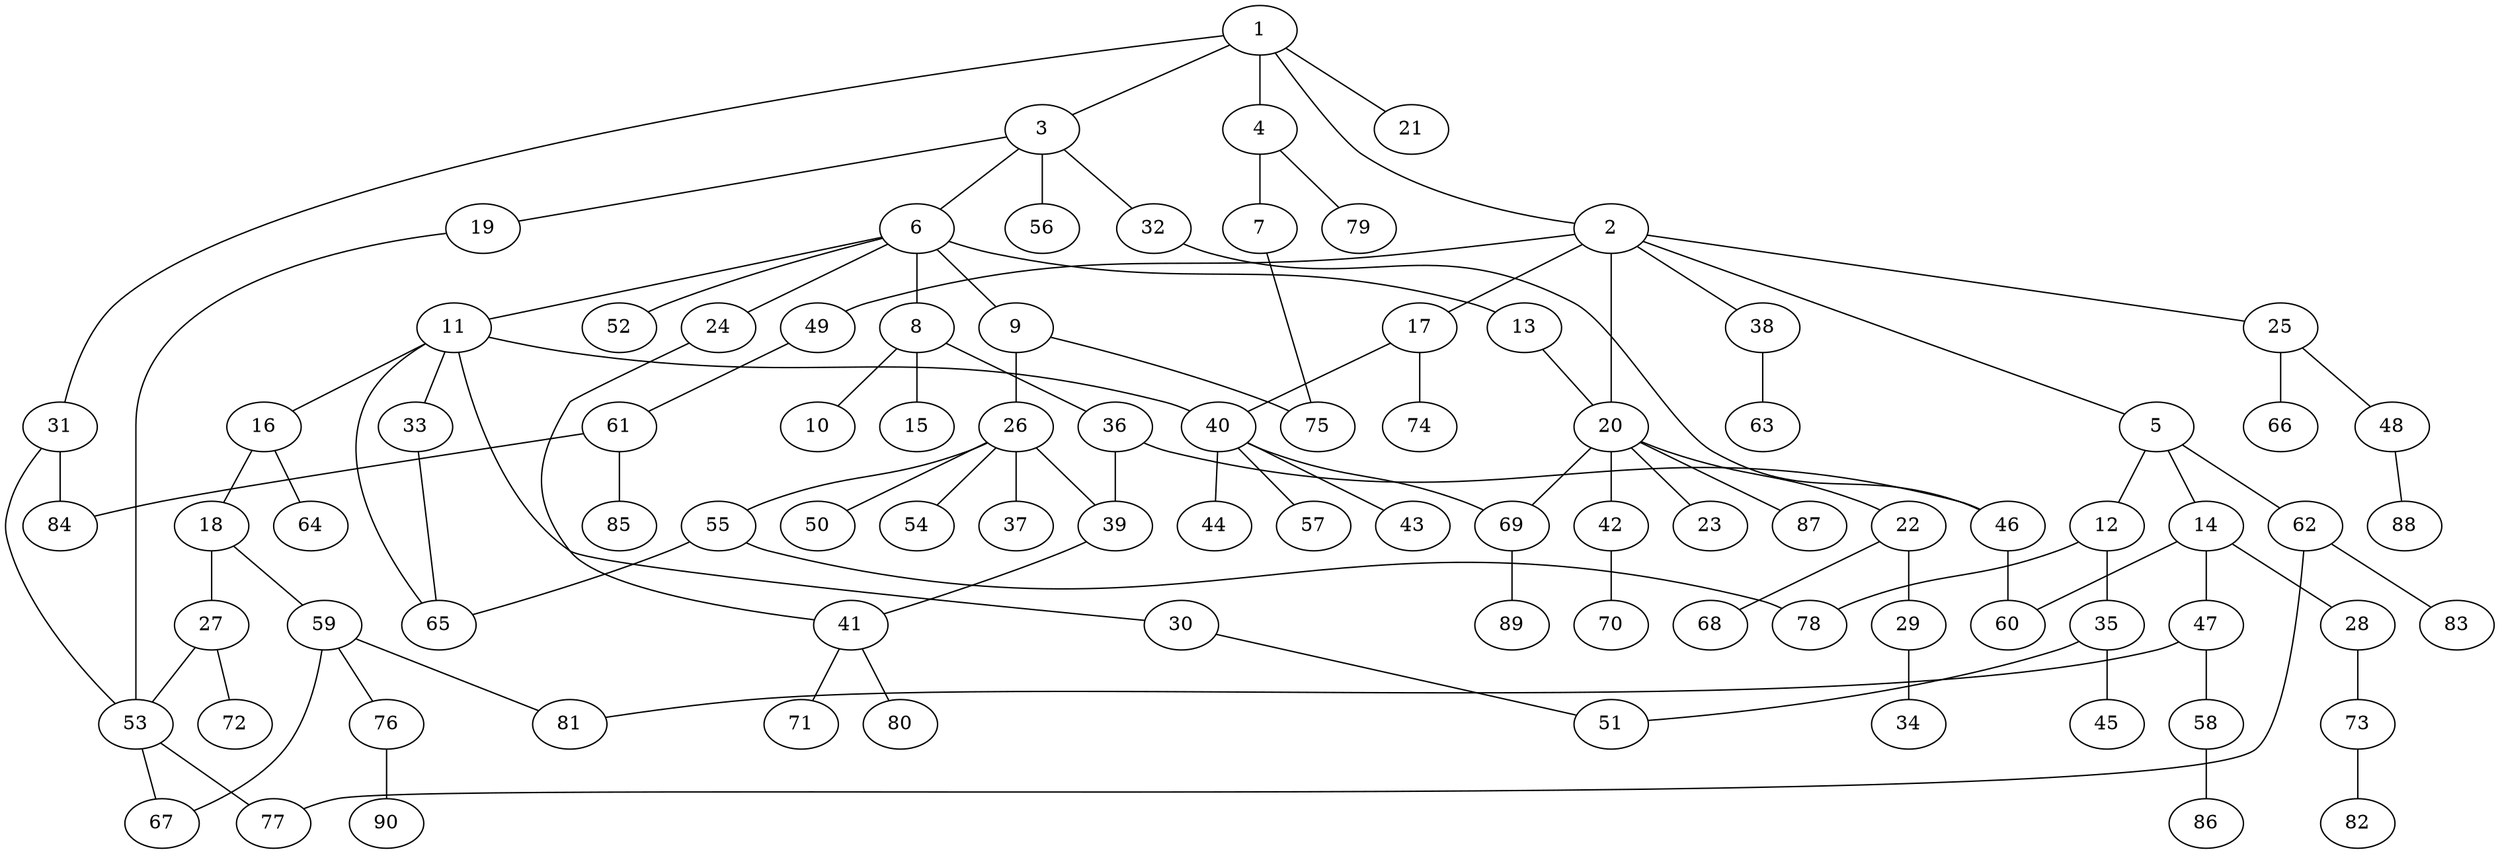 graph graphname {1--2
1--3
1--4
1--21
1--31
2--5
2--17
2--20
2--25
2--38
2--49
3--6
3--19
3--32
3--56
4--7
4--79
5--12
5--14
5--62
6--8
6--9
6--11
6--13
6--24
6--52
7--75
8--10
8--15
8--36
9--26
9--75
11--16
11--30
11--33
11--40
11--65
12--35
12--78
13--20
14--28
14--47
14--60
16--18
16--64
17--40
17--74
18--27
18--59
19--53
20--22
20--23
20--42
20--69
20--87
22--29
22--68
24--41
25--48
25--66
26--37
26--39
26--50
26--54
26--55
27--53
27--72
28--73
29--34
30--51
31--53
31--84
32--46
33--65
35--45
35--51
36--39
36--46
38--63
39--41
40--43
40--44
40--57
40--69
41--71
41--80
42--70
46--60
47--58
47--81
48--88
49--61
53--67
53--77
55--65
55--78
58--86
59--67
59--76
59--81
61--84
61--85
62--77
62--83
69--89
73--82
76--90
}